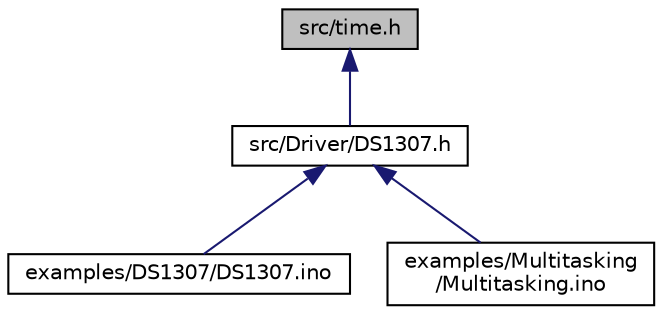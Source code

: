 digraph "src/time.h"
{
  edge [fontname="Helvetica",fontsize="10",labelfontname="Helvetica",labelfontsize="10"];
  node [fontname="Helvetica",fontsize="10",shape=record];
  Node1 [label="src/time.h",height=0.2,width=0.4,color="black", fillcolor="grey75", style="filled", fontcolor="black"];
  Node1 -> Node2 [dir="back",color="midnightblue",fontsize="10",style="solid",fontname="Helvetica"];
  Node2 [label="src/Driver/DS1307.h",height=0.2,width=0.4,color="black", fillcolor="white", style="filled",URL="$de/dba/DS1307_8h.html"];
  Node2 -> Node3 [dir="back",color="midnightblue",fontsize="10",style="solid",fontname="Helvetica"];
  Node3 [label="examples/DS1307/DS1307.ino",height=0.2,width=0.4,color="black", fillcolor="white", style="filled",URL="$d3/d10/DS1307_8ino.html"];
  Node2 -> Node4 [dir="back",color="midnightblue",fontsize="10",style="solid",fontname="Helvetica"];
  Node4 [label="examples/Multitasking\l/Multitasking.ino",height=0.2,width=0.4,color="black", fillcolor="white", style="filled",URL="$d0/df3/Multitasking_8ino.html"];
}

